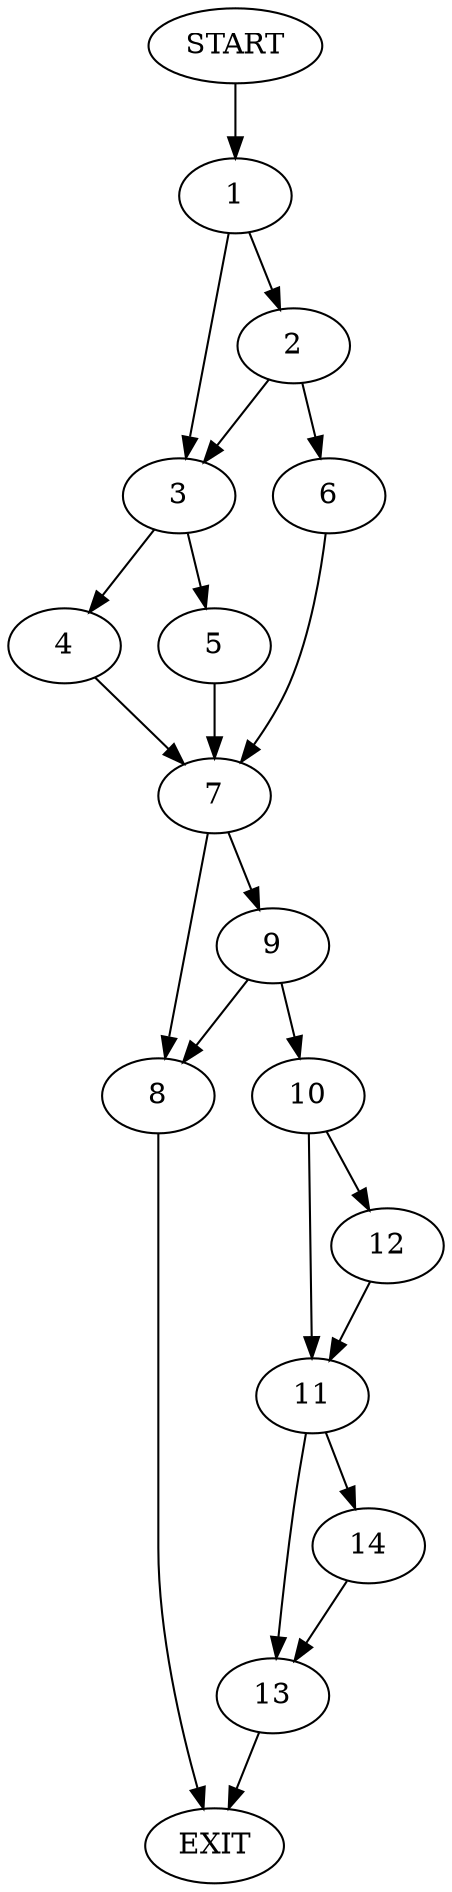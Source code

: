 digraph {
0 [label="START"]
15 [label="EXIT"]
0 -> 1
1 -> 2
1 -> 3
3 -> 4
3 -> 5
2 -> 6
2 -> 3
6 -> 7
7 -> 8
7 -> 9
4 -> 7
5 -> 7
9 -> 8
9 -> 10
8 -> 15
10 -> 11
10 -> 12
11 -> 13
11 -> 14
12 -> 11
14 -> 13
13 -> 15
}
